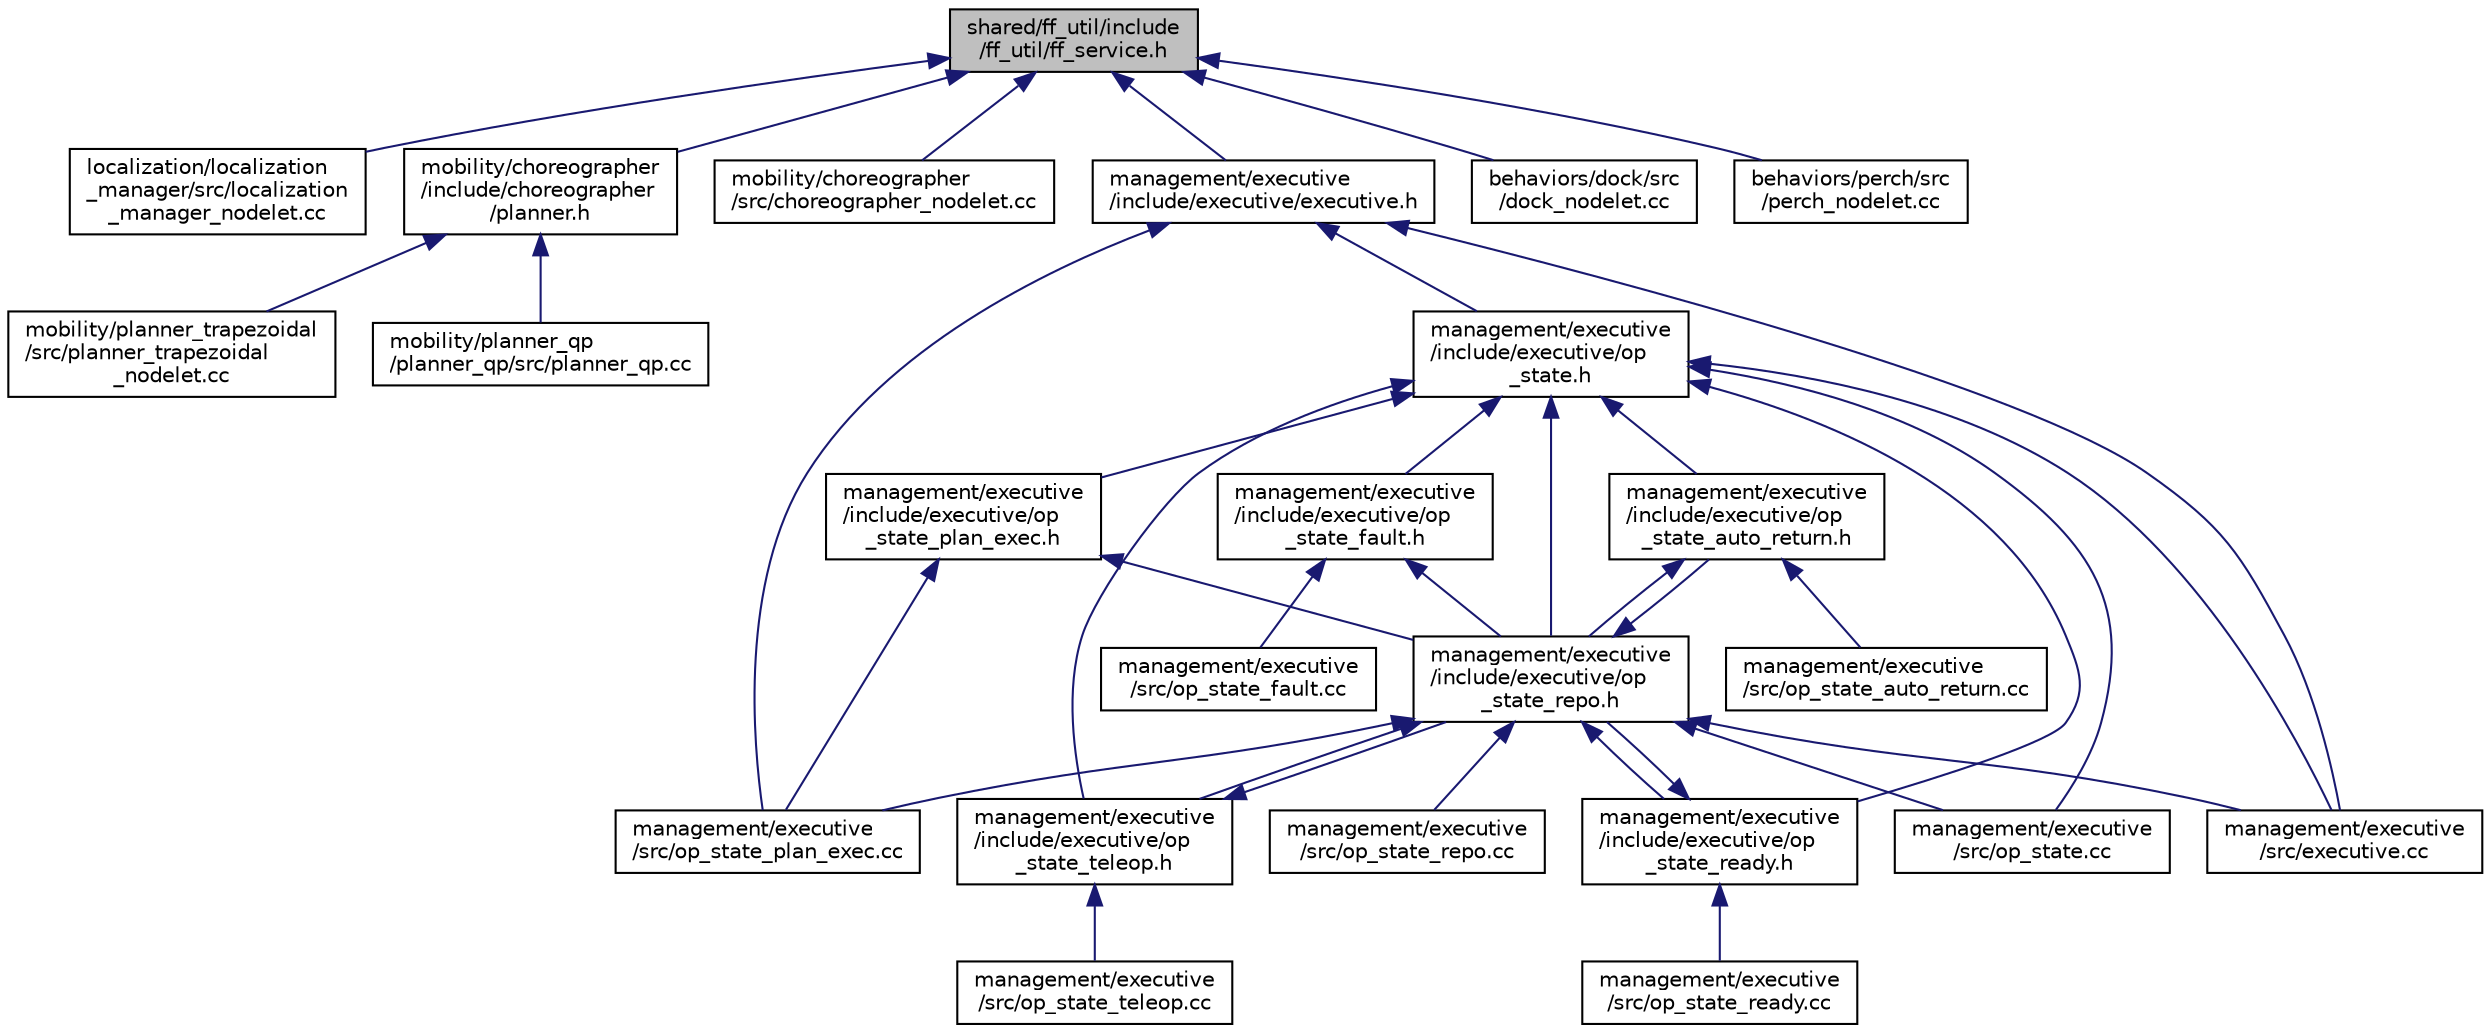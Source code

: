 digraph "shared/ff_util/include/ff_util/ff_service.h"
{
 // LATEX_PDF_SIZE
  edge [fontname="Helvetica",fontsize="10",labelfontname="Helvetica",labelfontsize="10"];
  node [fontname="Helvetica",fontsize="10",shape=record];
  Node1 [label="shared/ff_util/include\l/ff_util/ff_service.h",height=0.2,width=0.4,color="black", fillcolor="grey75", style="filled", fontcolor="black",tooltip=" "];
  Node1 -> Node2 [dir="back",color="midnightblue",fontsize="10",style="solid",fontname="Helvetica"];
  Node2 [label="localization/localization\l_manager/src/localization\l_manager_nodelet.cc",height=0.2,width=0.4,color="black", fillcolor="white", style="filled",URL="$localization__manager__nodelet_8cc.html",tooltip=" "];
  Node1 -> Node3 [dir="back",color="midnightblue",fontsize="10",style="solid",fontname="Helvetica"];
  Node3 [label="mobility/choreographer\l/include/choreographer\l/planner.h",height=0.2,width=0.4,color="black", fillcolor="white", style="filled",URL="$planner_8h.html",tooltip=" "];
  Node3 -> Node4 [dir="back",color="midnightblue",fontsize="10",style="solid",fontname="Helvetica"];
  Node4 [label="mobility/planner_qp\l/planner_qp/src/planner_qp.cc",height=0.2,width=0.4,color="black", fillcolor="white", style="filled",URL="$planner__qp_8cc.html",tooltip=" "];
  Node3 -> Node5 [dir="back",color="midnightblue",fontsize="10",style="solid",fontname="Helvetica"];
  Node5 [label="mobility/planner_trapezoidal\l/src/planner_trapezoidal\l_nodelet.cc",height=0.2,width=0.4,color="black", fillcolor="white", style="filled",URL="$planner__trapezoidal__nodelet_8cc.html",tooltip=" "];
  Node1 -> Node6 [dir="back",color="midnightblue",fontsize="10",style="solid",fontname="Helvetica"];
  Node6 [label="mobility/choreographer\l/src/choreographer_nodelet.cc",height=0.2,width=0.4,color="black", fillcolor="white", style="filled",URL="$choreographer__nodelet_8cc.html",tooltip=" "];
  Node1 -> Node7 [dir="back",color="midnightblue",fontsize="10",style="solid",fontname="Helvetica"];
  Node7 [label="management/executive\l/include/executive/executive.h",height=0.2,width=0.4,color="black", fillcolor="white", style="filled",URL="$executive_8h.html",tooltip=" "];
  Node7 -> Node8 [dir="back",color="midnightblue",fontsize="10",style="solid",fontname="Helvetica"];
  Node8 [label="management/executive\l/include/executive/op\l_state.h",height=0.2,width=0.4,color="black", fillcolor="white", style="filled",URL="$op__state_8h.html",tooltip=" "];
  Node8 -> Node9 [dir="back",color="midnightblue",fontsize="10",style="solid",fontname="Helvetica"];
  Node9 [label="management/executive\l/include/executive/op\l_state_auto_return.h",height=0.2,width=0.4,color="black", fillcolor="white", style="filled",URL="$op__state__auto__return_8h.html",tooltip=" "];
  Node9 -> Node10 [dir="back",color="midnightblue",fontsize="10",style="solid",fontname="Helvetica"];
  Node10 [label="management/executive\l/include/executive/op\l_state_repo.h",height=0.2,width=0.4,color="black", fillcolor="white", style="filled",URL="$op__state__repo_8h.html",tooltip=" "];
  Node10 -> Node9 [dir="back",color="midnightblue",fontsize="10",style="solid",fontname="Helvetica"];
  Node10 -> Node11 [dir="back",color="midnightblue",fontsize="10",style="solid",fontname="Helvetica"];
  Node11 [label="management/executive\l/include/executive/op\l_state_ready.h",height=0.2,width=0.4,color="black", fillcolor="white", style="filled",URL="$op__state__ready_8h.html",tooltip=" "];
  Node11 -> Node10 [dir="back",color="midnightblue",fontsize="10",style="solid",fontname="Helvetica"];
  Node11 -> Node12 [dir="back",color="midnightblue",fontsize="10",style="solid",fontname="Helvetica"];
  Node12 [label="management/executive\l/src/op_state_ready.cc",height=0.2,width=0.4,color="black", fillcolor="white", style="filled",URL="$op__state__ready_8cc.html",tooltip=" "];
  Node10 -> Node13 [dir="back",color="midnightblue",fontsize="10",style="solid",fontname="Helvetica"];
  Node13 [label="management/executive\l/include/executive/op\l_state_teleop.h",height=0.2,width=0.4,color="black", fillcolor="white", style="filled",URL="$op__state__teleop_8h.html",tooltip=" "];
  Node13 -> Node10 [dir="back",color="midnightblue",fontsize="10",style="solid",fontname="Helvetica"];
  Node13 -> Node14 [dir="back",color="midnightblue",fontsize="10",style="solid",fontname="Helvetica"];
  Node14 [label="management/executive\l/src/op_state_teleop.cc",height=0.2,width=0.4,color="black", fillcolor="white", style="filled",URL="$op__state__teleop_8cc.html",tooltip=" "];
  Node10 -> Node15 [dir="back",color="midnightblue",fontsize="10",style="solid",fontname="Helvetica"];
  Node15 [label="management/executive\l/src/executive.cc",height=0.2,width=0.4,color="black", fillcolor="white", style="filled",URL="$executive_8cc.html",tooltip=" "];
  Node10 -> Node16 [dir="back",color="midnightblue",fontsize="10",style="solid",fontname="Helvetica"];
  Node16 [label="management/executive\l/src/op_state.cc",height=0.2,width=0.4,color="black", fillcolor="white", style="filled",URL="$op__state_8cc.html",tooltip=" "];
  Node10 -> Node17 [dir="back",color="midnightblue",fontsize="10",style="solid",fontname="Helvetica"];
  Node17 [label="management/executive\l/src/op_state_plan_exec.cc",height=0.2,width=0.4,color="black", fillcolor="white", style="filled",URL="$op__state__plan__exec_8cc.html",tooltip=" "];
  Node10 -> Node18 [dir="back",color="midnightblue",fontsize="10",style="solid",fontname="Helvetica"];
  Node18 [label="management/executive\l/src/op_state_repo.cc",height=0.2,width=0.4,color="black", fillcolor="white", style="filled",URL="$op__state__repo_8cc.html",tooltip=" "];
  Node9 -> Node19 [dir="back",color="midnightblue",fontsize="10",style="solid",fontname="Helvetica"];
  Node19 [label="management/executive\l/src/op_state_auto_return.cc",height=0.2,width=0.4,color="black", fillcolor="white", style="filled",URL="$op__state__auto__return_8cc.html",tooltip=" "];
  Node8 -> Node20 [dir="back",color="midnightblue",fontsize="10",style="solid",fontname="Helvetica"];
  Node20 [label="management/executive\l/include/executive/op\l_state_fault.h",height=0.2,width=0.4,color="black", fillcolor="white", style="filled",URL="$op__state__fault_8h.html",tooltip=" "];
  Node20 -> Node10 [dir="back",color="midnightblue",fontsize="10",style="solid",fontname="Helvetica"];
  Node20 -> Node21 [dir="back",color="midnightblue",fontsize="10",style="solid",fontname="Helvetica"];
  Node21 [label="management/executive\l/src/op_state_fault.cc",height=0.2,width=0.4,color="black", fillcolor="white", style="filled",URL="$op__state__fault_8cc.html",tooltip=" "];
  Node8 -> Node22 [dir="back",color="midnightblue",fontsize="10",style="solid",fontname="Helvetica"];
  Node22 [label="management/executive\l/include/executive/op\l_state_plan_exec.h",height=0.2,width=0.4,color="black", fillcolor="white", style="filled",URL="$op__state__plan__exec_8h.html",tooltip=" "];
  Node22 -> Node10 [dir="back",color="midnightblue",fontsize="10",style="solid",fontname="Helvetica"];
  Node22 -> Node17 [dir="back",color="midnightblue",fontsize="10",style="solid",fontname="Helvetica"];
  Node8 -> Node11 [dir="back",color="midnightblue",fontsize="10",style="solid",fontname="Helvetica"];
  Node8 -> Node10 [dir="back",color="midnightblue",fontsize="10",style="solid",fontname="Helvetica"];
  Node8 -> Node13 [dir="back",color="midnightblue",fontsize="10",style="solid",fontname="Helvetica"];
  Node8 -> Node15 [dir="back",color="midnightblue",fontsize="10",style="solid",fontname="Helvetica"];
  Node8 -> Node16 [dir="back",color="midnightblue",fontsize="10",style="solid",fontname="Helvetica"];
  Node7 -> Node15 [dir="back",color="midnightblue",fontsize="10",style="solid",fontname="Helvetica"];
  Node7 -> Node17 [dir="back",color="midnightblue",fontsize="10",style="solid",fontname="Helvetica"];
  Node1 -> Node23 [dir="back",color="midnightblue",fontsize="10",style="solid",fontname="Helvetica"];
  Node23 [label="behaviors/dock/src\l/dock_nodelet.cc",height=0.2,width=0.4,color="black", fillcolor="white", style="filled",URL="$dock__nodelet_8cc.html",tooltip=" "];
  Node1 -> Node24 [dir="back",color="midnightblue",fontsize="10",style="solid",fontname="Helvetica"];
  Node24 [label="behaviors/perch/src\l/perch_nodelet.cc",height=0.2,width=0.4,color="black", fillcolor="white", style="filled",URL="$perch__nodelet_8cc.html",tooltip=" "];
}
